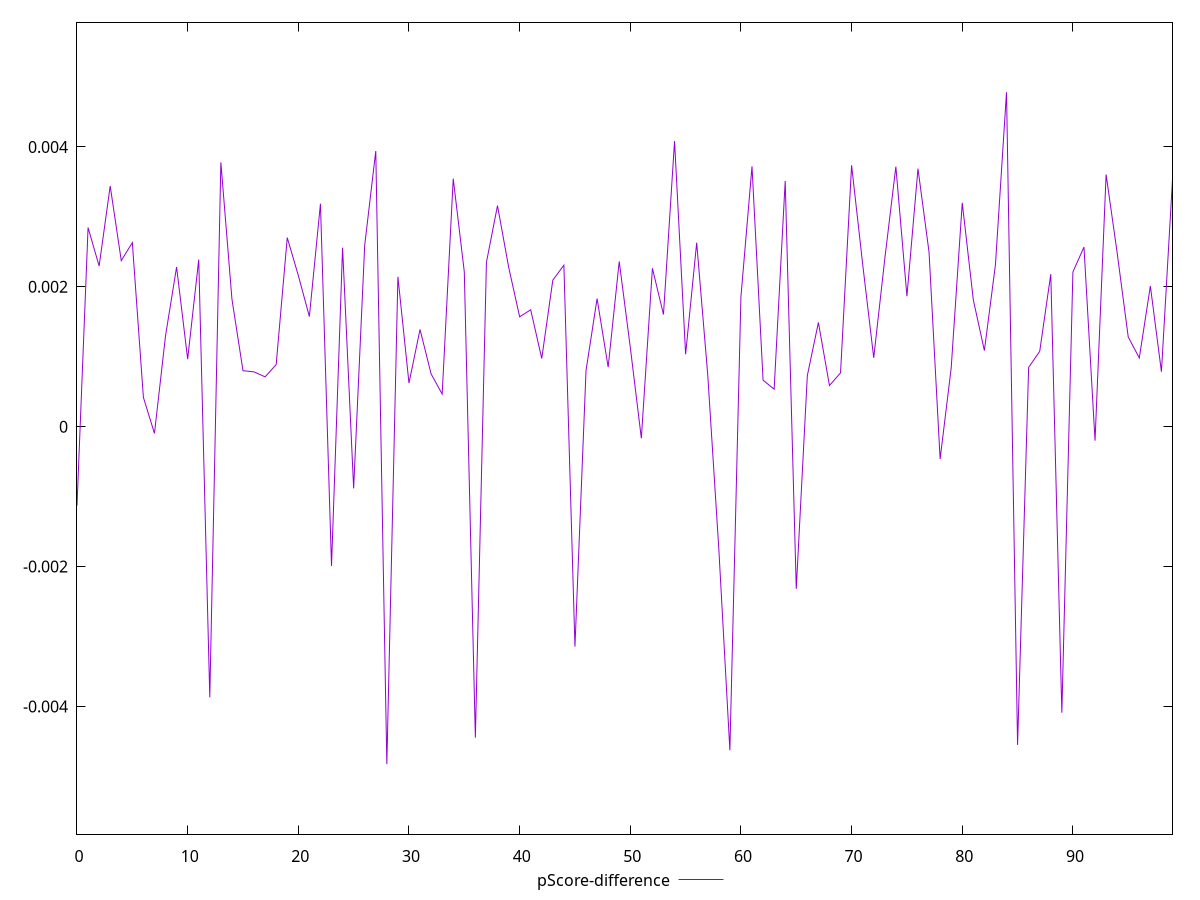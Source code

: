 reset

$pScoreDifference <<EOF
0 -0.0011300395177949452
1 0.0028471664496369647
2 0.002297018471613413
3 0.003441993730750284
4 0.002374272345096476
5 0.002632272221356105
6 0.0004194414977235633
7 -0.00009564750944555944
8 0.0013009037767539172
9 0.002283768515329812
10 0.0009663812188585724
11 0.0023896403889460266
12 -0.0038693732453189272
13 0.003779601041501726
14 0.0018265392116557227
15 0.0008014599147037754
16 0.0007842386928750972
17 0.0007130301421160584
18 0.0008884834837297878
19 0.0027031459517213446
20 0.0021622225067107342
21 0.0015753941257046905
22 0.003188273725004645
23 -0.0019923033796685335
24 0.0025589339879689837
25 -0.0008813424476159376
26 0.0025950800802496815
27 0.003941748051005015
28 -0.004824870209742788
29 0.0021434004426376246
30 0.0006239496696779506
31 0.0013905786487049127
32 0.0007552066027809029
33 0.00046732518691534886
34 0.0035466715135192978
35 0.002215343773059278
36 -0.004445406758195186
37 0.0023503092769488615
38 0.0031609871111146354
39 0.0022880886952099805
40 0.001571487394665963
41 0.0016719101556058186
42 0.0009755156118081004
43 0.0020960965984368612
44 0.002309364511977788
45 -0.0031433915039786736
46 0.0008036775564913695
47 0.0018318145119867318
48 0.0008523153782929588
49 0.002362942547790861
50 0.0011357505896693182
51 -0.00016470519373050496
52 0.002265236203170276
53 0.0016044836328243522
54 0.004082932515304186
55 0.001035988003526403
56 0.002631002546428965
57 0.0007415487411951
58 -0.0017438942473675806
59 -0.004625797314861985
60 0.0018579982541750556
61 0.0037225093535022263
62 0.0006654734709785198
63 0.0005364212886622283
64 0.0035129767667182593
65 -0.0023180470996262276
66 0.0007308408481379175
67 0.0014900129111397181
68 0.0005892772851604638
69 0.0007700582041555576
70 0.003737974484247966
71 0.0023247499513605746
72 0.0009855225653967042
73 0.002400983940457138
74 0.0037182027472181384
75 0.0018672165905964239
76 0.0036895012463151328
77 0.002494295345241329
78 -0.0004622477630136651
79 0.0008393149734805677
80 0.003200566282615405
81 0.001813119953175249
82 0.0010891724255167184
83 0.002316006276571095
84 0.004782265827883228
85 -0.00454910573413006
86 0.0008487180580216275
87 0.0010774954305126788
88 0.0021810688992543042
89 -0.004089358778863822
90 0.0022127778676865467
91 0.0025685433806681562
92 -0.0001992012919633107
93 0.003605815219009559
94 0.0024853933998944117
95 0.00128264880439323
96 0.0009832018568913387
97 0.0020117505532006447
98 0.0007856744640147434
99 0.0035344779182190506
EOF

set key outside below
set xrange [0:99]
set yrange [-0.005824870209742788:0.005782265827883228]
set trange [-0.005824870209742788:0.005782265827883228]
set terminal svg size 640, 500 enhanced background rgb 'white'
set output "reports/report_00033_2021-03-01T14-23-16.841Z/interactive/samples/astro/pScore-difference/values.svg"

plot $pScoreDifference title "pScore-difference" with line

reset
